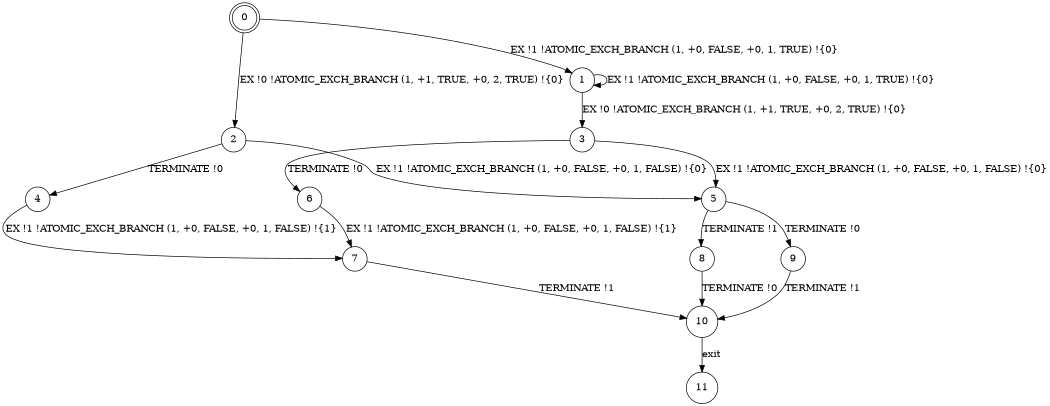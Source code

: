 digraph BCG {
size = "7, 10.5";
center = TRUE;
node [shape = circle];
0 [peripheries = 2];
0 -> 1 [label = "EX !1 !ATOMIC_EXCH_BRANCH (1, +0, FALSE, +0, 1, TRUE) !{0}"];
0 -> 2 [label = "EX !0 !ATOMIC_EXCH_BRANCH (1, +1, TRUE, +0, 2, TRUE) !{0}"];
1 -> 3 [label = "EX !0 !ATOMIC_EXCH_BRANCH (1, +1, TRUE, +0, 2, TRUE) !{0}"];
1 -> 1 [label = "EX !1 !ATOMIC_EXCH_BRANCH (1, +0, FALSE, +0, 1, TRUE) !{0}"];
2 -> 4 [label = "TERMINATE !0"];
2 -> 5 [label = "EX !1 !ATOMIC_EXCH_BRANCH (1, +0, FALSE, +0, 1, FALSE) !{0}"];
3 -> 6 [label = "TERMINATE !0"];
3 -> 5 [label = "EX !1 !ATOMIC_EXCH_BRANCH (1, +0, FALSE, +0, 1, FALSE) !{0}"];
4 -> 7 [label = "EX !1 !ATOMIC_EXCH_BRANCH (1, +0, FALSE, +0, 1, FALSE) !{1}"];
5 -> 8 [label = "TERMINATE !1"];
5 -> 9 [label = "TERMINATE !0"];
6 -> 7 [label = "EX !1 !ATOMIC_EXCH_BRANCH (1, +0, FALSE, +0, 1, FALSE) !{1}"];
7 -> 10 [label = "TERMINATE !1"];
8 -> 10 [label = "TERMINATE !0"];
9 -> 10 [label = "TERMINATE !1"];
10 -> 11 [label = "exit"];
}
